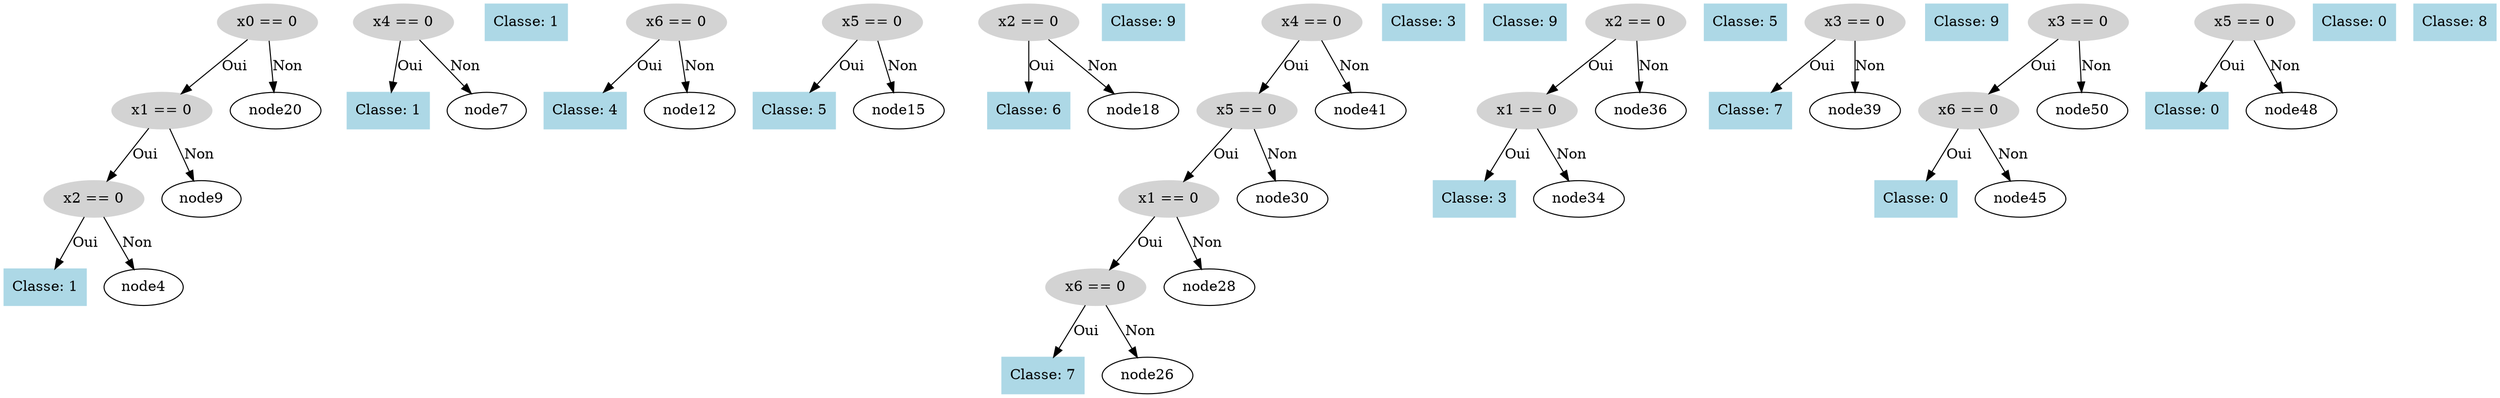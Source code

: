 digraph DecisionTree {
  node0 [label="x0 == 0", shape=ellipse, style=filled, color=lightgray];
  node0 -> node1 [label="Oui"];
  node1 [label="x1 == 0", shape=ellipse, style=filled, color=lightgray];
  node1 -> node2 [label="Oui"];
  node2 [label="x2 == 0", shape=ellipse, style=filled, color=lightgray];
  node2 -> node3 [label="Oui"];
  node3 [label="Classe: 1", shape=box, style=filled, color=lightblue];
  node2 -> node4 [label="Non"];
  node5 [label="x4 == 0", shape=ellipse, style=filled, color=lightgray];
  node5 -> node6 [label="Oui"];
  node6 [label="Classe: 1", shape=box, style=filled, color=lightblue];
  node5 -> node7 [label="Non"];
  node8 [label="Classe: 1", shape=box, style=filled, color=lightblue];
  node1 -> node9 [label="Non"];
  node10 [label="x6 == 0", shape=ellipse, style=filled, color=lightgray];
  node10 -> node11 [label="Oui"];
  node11 [label="Classe: 4", shape=box, style=filled, color=lightblue];
  node10 -> node12 [label="Non"];
  node13 [label="x5 == 0", shape=ellipse, style=filled, color=lightgray];
  node13 -> node14 [label="Oui"];
  node14 [label="Classe: 5", shape=box, style=filled, color=lightblue];
  node13 -> node15 [label="Non"];
  node16 [label="x2 == 0", shape=ellipse, style=filled, color=lightgray];
  node16 -> node17 [label="Oui"];
  node17 [label="Classe: 6", shape=box, style=filled, color=lightblue];
  node16 -> node18 [label="Non"];
  node19 [label="Classe: 9", shape=box, style=filled, color=lightblue];
  node0 -> node20 [label="Non"];
  node21 [label="x4 == 0", shape=ellipse, style=filled, color=lightgray];
  node21 -> node22 [label="Oui"];
  node22 [label="x5 == 0", shape=ellipse, style=filled, color=lightgray];
  node22 -> node23 [label="Oui"];
  node23 [label="x1 == 0", shape=ellipse, style=filled, color=lightgray];
  node23 -> node24 [label="Oui"];
  node24 [label="x6 == 0", shape=ellipse, style=filled, color=lightgray];
  node24 -> node25 [label="Oui"];
  node25 [label="Classe: 7", shape=box, style=filled, color=lightblue];
  node24 -> node26 [label="Non"];
  node27 [label="Classe: 3", shape=box, style=filled, color=lightblue];
  node23 -> node28 [label="Non"];
  node29 [label="Classe: 9", shape=box, style=filled, color=lightblue];
  node22 -> node30 [label="Non"];
  node31 [label="x2 == 0", shape=ellipse, style=filled, color=lightgray];
  node31 -> node32 [label="Oui"];
  node32 [label="x1 == 0", shape=ellipse, style=filled, color=lightgray];
  node32 -> node33 [label="Oui"];
  node33 [label="Classe: 3", shape=box, style=filled, color=lightblue];
  node32 -> node34 [label="Non"];
  node35 [label="Classe: 5", shape=box, style=filled, color=lightblue];
  node31 -> node36 [label="Non"];
  node37 [label="x3 == 0", shape=ellipse, style=filled, color=lightgray];
  node37 -> node38 [label="Oui"];
  node38 [label="Classe: 7", shape=box, style=filled, color=lightblue];
  node37 -> node39 [label="Non"];
  node40 [label="Classe: 9", shape=box, style=filled, color=lightblue];
  node21 -> node41 [label="Non"];
  node42 [label="x3 == 0", shape=ellipse, style=filled, color=lightgray];
  node42 -> node43 [label="Oui"];
  node43 [label="x6 == 0", shape=ellipse, style=filled, color=lightgray];
  node43 -> node44 [label="Oui"];
  node44 [label="Classe: 0", shape=box, style=filled, color=lightblue];
  node43 -> node45 [label="Non"];
  node46 [label="x5 == 0", shape=ellipse, style=filled, color=lightgray];
  node46 -> node47 [label="Oui"];
  node47 [label="Classe: 0", shape=box, style=filled, color=lightblue];
  node46 -> node48 [label="Non"];
  node49 [label="Classe: 0", shape=box, style=filled, color=lightblue];
  node42 -> node50 [label="Non"];
  node51 [label="Classe: 8", shape=box, style=filled, color=lightblue];
}
